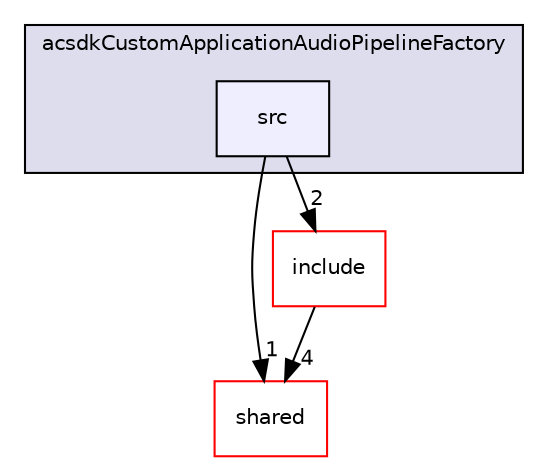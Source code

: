 digraph "/workplace/avs-device-sdk/applications/acsdkCustomApplicationAudioPipelineFactory/src" {
  compound=true
  node [ fontsize="10", fontname="Helvetica"];
  edge [ labelfontsize="10", labelfontname="Helvetica"];
  subgraph clusterdir_4db2804b83eeb6f824df12177a969a77 {
    graph [ bgcolor="#ddddee", pencolor="black", label="acsdkCustomApplicationAudioPipelineFactory" fontname="Helvetica", fontsize="10", URL="dir_4db2804b83eeb6f824df12177a969a77.html"]
  dir_47a9b558f77f6193e6f9b23c5c127975 [shape=box, label="src", style="filled", fillcolor="#eeeeff", pencolor="black", URL="dir_47a9b558f77f6193e6f9b23c5c127975.html"];
  }
  dir_9982052f7ce695d12571567315b2fafa [shape=box label="shared" fillcolor="white" style="filled" color="red" URL="dir_9982052f7ce695d12571567315b2fafa.html"];
  dir_767a6e745e93449f1760b9448b1b41ae [shape=box label="include" fillcolor="white" style="filled" color="red" URL="dir_767a6e745e93449f1760b9448b1b41ae.html"];
  dir_767a6e745e93449f1760b9448b1b41ae->dir_9982052f7ce695d12571567315b2fafa [headlabel="4", labeldistance=1.5 headhref="dir_000033_000598.html"];
  dir_47a9b558f77f6193e6f9b23c5c127975->dir_9982052f7ce695d12571567315b2fafa [headlabel="1", labeldistance=1.5 headhref="dir_000039_000598.html"];
  dir_47a9b558f77f6193e6f9b23c5c127975->dir_767a6e745e93449f1760b9448b1b41ae [headlabel="2", labeldistance=1.5 headhref="dir_000039_000033.html"];
}
